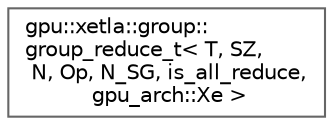 digraph "Graphical Class Hierarchy"
{
 // LATEX_PDF_SIZE
  bgcolor="transparent";
  edge [fontname=Helvetica,fontsize=10,labelfontname=Helvetica,labelfontsize=10];
  node [fontname=Helvetica,fontsize=10,shape=box,height=0.2,width=0.4];
  rankdir="LR";
  Node0 [id="Node000000",label="gpu::xetla::group::\lgroup_reduce_t\< T, SZ,\l N, Op, N_SG, is_all_reduce,\l gpu_arch::Xe \>",height=0.2,width=0.4,color="grey40", fillcolor="white", style="filled",URL="$structgpu_1_1xetla_1_1group_1_1group__reduce__t_3_01T_00_01SZ_00_01N_00_01Op_00_01N__SG_00_01is_312e6f1fad2d403551d4a5a4b4ddfc07.html",tooltip=" "];
}
